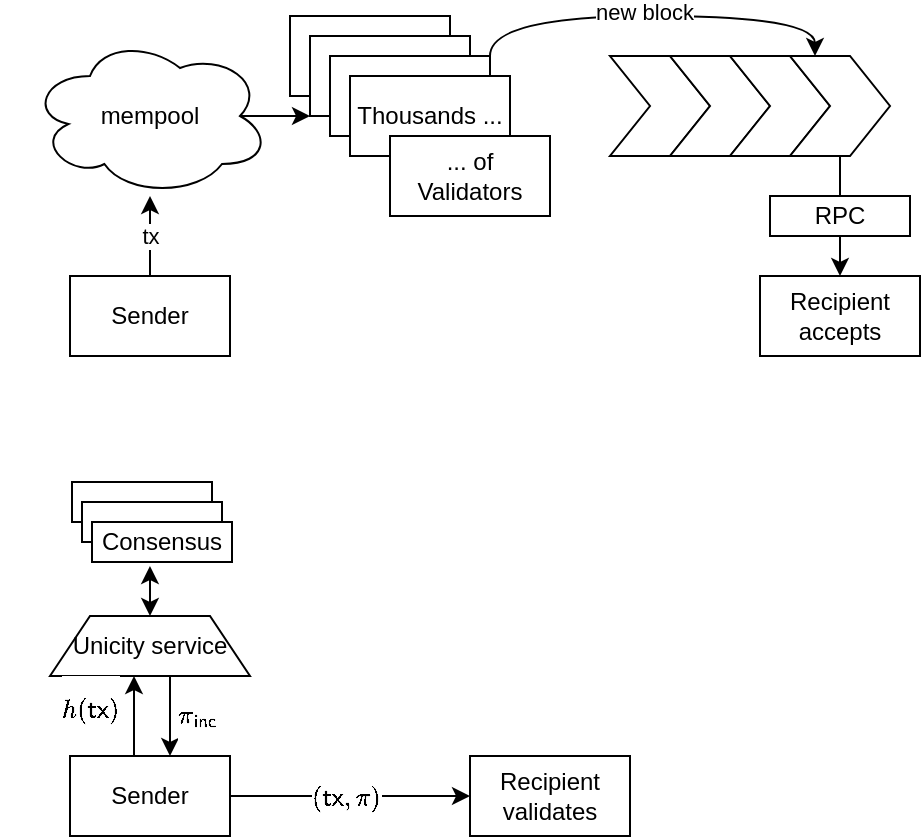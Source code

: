 <mxfile version="28.1.1">
  <diagram name="Page-1" id="yy48VWWzmUxTqjJMDmqz">
    <mxGraphModel dx="653" dy="483" grid="1" gridSize="10" guides="1" tooltips="1" connect="1" arrows="1" fold="1" page="1" pageScale="1" pageWidth="850" pageHeight="1100" math="1" shadow="0">
      <root>
        <mxCell id="0" />
        <mxCell id="1" parent="0" />
        <mxCell id="eaiZAk67blrzLpL4aEG4-38" value="" style="rounded=0;whiteSpace=wrap;html=1;" vertex="1" parent="1">
          <mxGeometry x="201" y="263" width="70" height="20" as="geometry" />
        </mxCell>
        <mxCell id="eaiZAk67blrzLpL4aEG4-15" value="tx" style="edgeStyle=orthogonalEdgeStyle;rounded=0;orthogonalLoop=1;jettySize=auto;html=1;" edge="1" parent="1" source="eaiZAk67blrzLpL4aEG4-1" target="eaiZAk67blrzLpL4aEG4-2">
          <mxGeometry relative="1" as="geometry" />
        </mxCell>
        <mxCell id="eaiZAk67blrzLpL4aEG4-1" value="Sender" style="rounded=0;whiteSpace=wrap;html=1;" vertex="1" parent="1">
          <mxGeometry x="200" y="160" width="80" height="40" as="geometry" />
        </mxCell>
        <mxCell id="eaiZAk67blrzLpL4aEG4-16" value="" style="edgeStyle=orthogonalEdgeStyle;rounded=0;orthogonalLoop=1;jettySize=auto;html=1;entryX=0;entryY=1;entryDx=0;entryDy=0;exitX=0.875;exitY=0.5;exitDx=0;exitDy=0;exitPerimeter=0;" edge="1" parent="1" source="eaiZAk67blrzLpL4aEG4-2" target="eaiZAk67blrzLpL4aEG4-4">
          <mxGeometry relative="1" as="geometry" />
        </mxCell>
        <mxCell id="eaiZAk67blrzLpL4aEG4-2" value="mempool" style="ellipse;shape=cloud;whiteSpace=wrap;html=1;" vertex="1" parent="1">
          <mxGeometry x="180" y="40" width="120" height="80" as="geometry" />
        </mxCell>
        <mxCell id="eaiZAk67blrzLpL4aEG4-3" value="Validator" style="rounded=0;whiteSpace=wrap;html=1;" vertex="1" parent="1">
          <mxGeometry x="310" y="30" width="80" height="40" as="geometry" />
        </mxCell>
        <mxCell id="eaiZAk67blrzLpL4aEG4-4" value="Validator" style="rounded=0;whiteSpace=wrap;html=1;" vertex="1" parent="1">
          <mxGeometry x="320" y="40" width="80" height="40" as="geometry" />
        </mxCell>
        <mxCell id="eaiZAk67blrzLpL4aEG4-5" value="Validator" style="rounded=0;whiteSpace=wrap;html=1;" vertex="1" parent="1">
          <mxGeometry x="330" y="50" width="80" height="40" as="geometry" />
        </mxCell>
        <mxCell id="eaiZAk67blrzLpL4aEG4-6" value="Thousands ..." style="rounded=0;whiteSpace=wrap;html=1;" vertex="1" parent="1">
          <mxGeometry x="340" y="60" width="80" height="40" as="geometry" />
        </mxCell>
        <mxCell id="eaiZAk67blrzLpL4aEG4-10" value="... of Validators" style="rounded=0;whiteSpace=wrap;html=1;" vertex="1" parent="1">
          <mxGeometry x="360" y="90" width="80" height="40" as="geometry" />
        </mxCell>
        <mxCell id="eaiZAk67blrzLpL4aEG4-11" value="" style="shape=step;perimeter=stepPerimeter;whiteSpace=wrap;html=1;fixedSize=1;" vertex="1" parent="1">
          <mxGeometry x="470" y="50" width="50" height="50" as="geometry" />
        </mxCell>
        <mxCell id="eaiZAk67blrzLpL4aEG4-12" value="" style="shape=step;perimeter=stepPerimeter;whiteSpace=wrap;html=1;fixedSize=1;" vertex="1" parent="1">
          <mxGeometry x="500" y="50" width="50" height="50" as="geometry" />
        </mxCell>
        <mxCell id="eaiZAk67blrzLpL4aEG4-13" value="" style="shape=step;perimeter=stepPerimeter;whiteSpace=wrap;html=1;fixedSize=1;" vertex="1" parent="1">
          <mxGeometry x="530" y="50" width="50" height="50" as="geometry" />
        </mxCell>
        <mxCell id="eaiZAk67blrzLpL4aEG4-24" value="" style="edgeStyle=orthogonalEdgeStyle;rounded=0;orthogonalLoop=1;jettySize=auto;html=1;" edge="1" parent="1" source="eaiZAk67blrzLpL4aEG4-14" target="eaiZAk67blrzLpL4aEG4-20">
          <mxGeometry relative="1" as="geometry" />
        </mxCell>
        <mxCell id="eaiZAk67blrzLpL4aEG4-14" value="" style="shape=step;perimeter=stepPerimeter;whiteSpace=wrap;html=1;fixedSize=1;" vertex="1" parent="1">
          <mxGeometry x="560" y="50" width="50" height="50" as="geometry" />
        </mxCell>
        <mxCell id="eaiZAk67blrzLpL4aEG4-17" value="" style="endArrow=classic;html=1;rounded=0;entryX=0.25;entryY=0;entryDx=0;entryDy=0;exitX=1;exitY=0;exitDx=0;exitDy=0;curved=1;edgeStyle=orthogonalEdgeStyle;" edge="1" parent="1" source="eaiZAk67blrzLpL4aEG4-5" target="eaiZAk67blrzLpL4aEG4-14">
          <mxGeometry width="50" height="50" relative="1" as="geometry">
            <mxPoint x="380" y="410" as="sourcePoint" />
            <mxPoint x="430" y="360" as="targetPoint" />
            <Array as="points">
              <mxPoint x="410" y="30" />
              <mxPoint x="573" y="20" />
            </Array>
          </mxGeometry>
        </mxCell>
        <mxCell id="eaiZAk67blrzLpL4aEG4-18" value="new block" style="edgeLabel;html=1;align=center;verticalAlign=middle;resizable=0;points=[];" vertex="1" connectable="0" parent="eaiZAk67blrzLpL4aEG4-17">
          <mxGeometry x="-0.047" y="2" relative="1" as="geometry">
            <mxPoint as="offset" />
          </mxGeometry>
        </mxCell>
        <mxCell id="eaiZAk67blrzLpL4aEG4-20" value="&lt;div&gt;Recipient accepts&lt;br&gt;&lt;/div&gt;" style="rounded=0;whiteSpace=wrap;html=1;" vertex="1" parent="1">
          <mxGeometry x="545" y="160" width="80" height="40" as="geometry" />
        </mxCell>
        <mxCell id="eaiZAk67blrzLpL4aEG4-22" value="RPC" style="rounded=0;whiteSpace=wrap;html=1;" vertex="1" parent="1">
          <mxGeometry x="550" y="120" width="70" height="20" as="geometry" />
        </mxCell>
        <mxCell id="eaiZAk67blrzLpL4aEG4-25" value="Sender" style="rounded=0;whiteSpace=wrap;html=1;" vertex="1" parent="1">
          <mxGeometry x="200" y="400" width="80" height="40" as="geometry" />
        </mxCell>
        <mxCell id="eaiZAk67blrzLpL4aEG4-26" value="&lt;div&gt;Recipient validates&lt;br&gt;&lt;/div&gt;" style="rounded=0;whiteSpace=wrap;html=1;" vertex="1" parent="1">
          <mxGeometry x="400" y="400" width="80" height="40" as="geometry" />
        </mxCell>
        <mxCell id="eaiZAk67blrzLpL4aEG4-27" value="" style="endArrow=classic;html=1;rounded=0;exitX=1;exitY=0.5;exitDx=0;exitDy=0;entryX=0;entryY=0.5;entryDx=0;entryDy=0;" edge="1" parent="1" source="eaiZAk67blrzLpL4aEG4-25" target="eaiZAk67blrzLpL4aEG4-26">
          <mxGeometry width="50" height="50" relative="1" as="geometry">
            <mxPoint x="320" y="550" as="sourcePoint" />
            <mxPoint x="370" y="500" as="targetPoint" />
          </mxGeometry>
        </mxCell>
        <mxCell id="eaiZAk67blrzLpL4aEG4-29" value="$$(\mathsf{tx}, \pi)$$" style="edgeLabel;html=1;align=center;verticalAlign=middle;resizable=0;points=[];" vertex="1" connectable="0" parent="eaiZAk67blrzLpL4aEG4-27">
          <mxGeometry x="-0.033" y="-1" relative="1" as="geometry">
            <mxPoint as="offset" />
          </mxGeometry>
        </mxCell>
        <mxCell id="eaiZAk67blrzLpL4aEG4-30" value="Unicity service" style="shape=trapezoid;perimeter=trapezoidPerimeter;whiteSpace=wrap;html=1;fixedSize=1;" vertex="1" parent="1">
          <mxGeometry x="190" y="330" width="100" height="30" as="geometry" />
        </mxCell>
        <mxCell id="eaiZAk67blrzLpL4aEG4-31" value="" style="endArrow=classic;startArrow=none;html=1;rounded=0;exitX=0.5;exitY=0;exitDx=0;exitDy=0;entryX=0.5;entryY=1;entryDx=0;entryDy=0;startFill=0;" edge="1" parent="1">
          <mxGeometry width="50" height="50" relative="1" as="geometry">
            <mxPoint x="232" y="400" as="sourcePoint" />
            <mxPoint x="232" y="360" as="targetPoint" />
          </mxGeometry>
        </mxCell>
        <mxCell id="eaiZAk67blrzLpL4aEG4-34" value="$$h(\mathsf{tx})$$" style="edgeLabel;html=1;align=center;verticalAlign=middle;resizable=0;points=[];" vertex="1" connectable="0" parent="eaiZAk67blrzLpL4aEG4-31">
          <mxGeometry x="0.15" y="-1" relative="1" as="geometry">
            <mxPoint x="-23" as="offset" />
          </mxGeometry>
        </mxCell>
        <mxCell id="eaiZAk67blrzLpL4aEG4-32" value="" style="rounded=0;whiteSpace=wrap;html=1;" vertex="1" parent="1">
          <mxGeometry x="206" y="273" width="70" height="20" as="geometry" />
        </mxCell>
        <mxCell id="eaiZAk67blrzLpL4aEG4-35" value="" style="endArrow=classic;startArrow=classic;html=1;rounded=0;entryX=0.414;entryY=1.1;entryDx=0;entryDy=0;exitX=0.5;exitY=0;exitDx=0;exitDy=0;entryPerimeter=0;" edge="1" parent="1" source="eaiZAk67blrzLpL4aEG4-30" target="eaiZAk67blrzLpL4aEG4-37">
          <mxGeometry width="50" height="50" relative="1" as="geometry">
            <mxPoint x="310" y="390" as="sourcePoint" />
            <mxPoint x="360" y="340" as="targetPoint" />
          </mxGeometry>
        </mxCell>
        <mxCell id="eaiZAk67blrzLpL4aEG4-36" value="Consensus" style="rounded=0;whiteSpace=wrap;html=1;" vertex="1" parent="1">
          <mxGeometry x="211" y="283" width="70" height="20" as="geometry" />
        </mxCell>
        <mxCell id="eaiZAk67blrzLpL4aEG4-37" value="Consensus" style="rounded=0;whiteSpace=wrap;html=1;" vertex="1" parent="1">
          <mxGeometry x="211" y="283" width="70" height="20" as="geometry" />
        </mxCell>
        <mxCell id="eaiZAk67blrzLpL4aEG4-39" value="" style="endArrow=classic;html=1;rounded=0;" edge="1" parent="1">
          <mxGeometry width="50" height="50" relative="1" as="geometry">
            <mxPoint x="250" y="360" as="sourcePoint" />
            <mxPoint x="250" y="400" as="targetPoint" />
          </mxGeometry>
        </mxCell>
        <mxCell id="eaiZAk67blrzLpL4aEG4-40" value="$$\pi_\mathsf{inc}$$" style="edgeLabel;html=1;align=center;verticalAlign=middle;resizable=0;points=[];" vertex="1" connectable="0" parent="eaiZAk67blrzLpL4aEG4-39">
          <mxGeometry y="1" relative="1" as="geometry">
            <mxPoint x="12" as="offset" />
          </mxGeometry>
        </mxCell>
      </root>
    </mxGraphModel>
  </diagram>
</mxfile>
